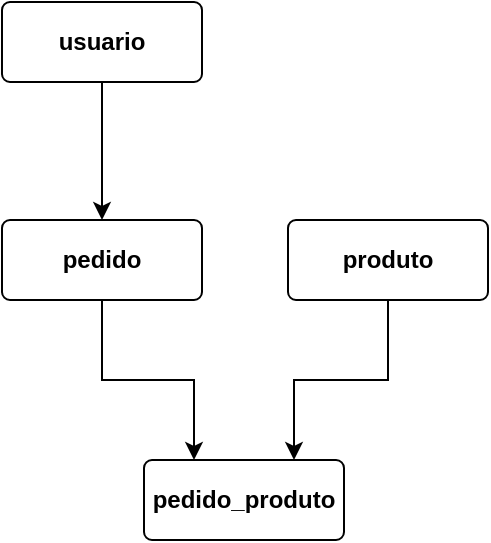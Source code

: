 <mxfile version="24.2.5" type="device" pages="2">
  <diagram name="Modelo Conceitual" id="Rq4ZKulTgbZzH9ILlsUI">
    <mxGraphModel dx="433" dy="262" grid="1" gridSize="11" guides="1" tooltips="1" connect="1" arrows="1" fold="1" page="1" pageScale="1" pageWidth="100" pageHeight="100" background="none" math="0" shadow="0">
      <root>
        <mxCell id="hx9NRhccYnPODzF3pF0Q-0" />
        <mxCell id="hx9NRhccYnPODzF3pF0Q-1" parent="hx9NRhccYnPODzF3pF0Q-0" />
        <mxCell id="DTOvAKEUdH5OQRuKb5gh-7" style="edgeStyle=orthogonalEdgeStyle;rounded=0;orthogonalLoop=1;jettySize=auto;html=1;exitX=0.5;exitY=1;exitDx=0;exitDy=0;entryX=0.5;entryY=0;entryDx=0;entryDy=0;" edge="1" parent="hx9NRhccYnPODzF3pF0Q-1" source="DTOvAKEUdH5OQRuKb5gh-0" target="DTOvAKEUdH5OQRuKb5gh-2">
          <mxGeometry relative="1" as="geometry" />
        </mxCell>
        <mxCell id="DTOvAKEUdH5OQRuKb5gh-0" value="&lt;b&gt;usuario&lt;/b&gt;" style="rounded=1;arcSize=10;whiteSpace=wrap;html=1;align=center;" vertex="1" parent="hx9NRhccYnPODzF3pF0Q-1">
          <mxGeometry x="329" y="121" width="100" height="40" as="geometry" />
        </mxCell>
        <mxCell id="DTOvAKEUdH5OQRuKb5gh-8" style="edgeStyle=orthogonalEdgeStyle;rounded=0;orthogonalLoop=1;jettySize=auto;html=1;exitX=0.5;exitY=1;exitDx=0;exitDy=0;entryX=0.25;entryY=0;entryDx=0;entryDy=0;" edge="1" parent="hx9NRhccYnPODzF3pF0Q-1" source="DTOvAKEUdH5OQRuKb5gh-2" target="DTOvAKEUdH5OQRuKb5gh-3">
          <mxGeometry relative="1" as="geometry" />
        </mxCell>
        <mxCell id="DTOvAKEUdH5OQRuKb5gh-2" value="&lt;b&gt;pedido&lt;/b&gt;" style="rounded=1;arcSize=10;whiteSpace=wrap;html=1;align=center;" vertex="1" parent="hx9NRhccYnPODzF3pF0Q-1">
          <mxGeometry x="329" y="230" width="100" height="40" as="geometry" />
        </mxCell>
        <mxCell id="DTOvAKEUdH5OQRuKb5gh-3" value="&lt;b&gt;pedido_produto&lt;/b&gt;" style="rounded=1;arcSize=10;whiteSpace=wrap;html=1;align=center;" vertex="1" parent="hx9NRhccYnPODzF3pF0Q-1">
          <mxGeometry x="400" y="350" width="100" height="40" as="geometry" />
        </mxCell>
        <mxCell id="DTOvAKEUdH5OQRuKb5gh-9" style="edgeStyle=orthogonalEdgeStyle;rounded=0;orthogonalLoop=1;jettySize=auto;html=1;exitX=0.5;exitY=1;exitDx=0;exitDy=0;entryX=0.75;entryY=0;entryDx=0;entryDy=0;" edge="1" parent="hx9NRhccYnPODzF3pF0Q-1" source="DTOvAKEUdH5OQRuKb5gh-5" target="DTOvAKEUdH5OQRuKb5gh-3">
          <mxGeometry relative="1" as="geometry" />
        </mxCell>
        <mxCell id="DTOvAKEUdH5OQRuKb5gh-5" value="&lt;b&gt;produto&lt;/b&gt;" style="rounded=1;arcSize=10;whiteSpace=wrap;html=1;align=center;" vertex="1" parent="hx9NRhccYnPODzF3pF0Q-1">
          <mxGeometry x="472" y="230" width="100" height="40" as="geometry" />
        </mxCell>
      </root>
    </mxGraphModel>
  </diagram>
  <diagram id="KUa92xElgcI66-CQzw7A" name="Modelo Lógico">
    <mxGraphModel dx="780" dy="434" grid="1" gridSize="11" guides="1" tooltips="1" connect="1" arrows="1" fold="1" page="1" pageScale="1" pageWidth="100" pageHeight="100" background="none" math="0" shadow="0">
      <root>
        <mxCell id="0" />
        <mxCell id="1" parent="0" />
        <mxCell id="BTcjS0n2cv33uusi3DQX-8" value="usuario" style="shape=table;startSize=30;container=1;collapsible=1;childLayout=tableLayout;fixedRows=1;rowLines=0;fontStyle=1;align=center;resizeLast=1;html=1;" vertex="1" parent="1">
          <mxGeometry x="176" y="33" width="180" height="110" as="geometry" />
        </mxCell>
        <mxCell id="BTcjS0n2cv33uusi3DQX-9" value="" style="shape=tableRow;horizontal=0;startSize=0;swimlaneHead=0;swimlaneBody=0;fillColor=none;collapsible=0;dropTarget=0;points=[[0,0.5],[1,0.5]];portConstraint=eastwest;top=0;left=0;right=0;bottom=1;" vertex="1" parent="BTcjS0n2cv33uusi3DQX-8">
          <mxGeometry y="30" width="180" height="30" as="geometry" />
        </mxCell>
        <mxCell id="BTcjS0n2cv33uusi3DQX-10" value="PK" style="shape=partialRectangle;connectable=0;fillColor=none;top=0;left=0;bottom=0;right=0;fontStyle=1;overflow=hidden;whiteSpace=wrap;html=1;" vertex="1" parent="BTcjS0n2cv33uusi3DQX-9">
          <mxGeometry width="30" height="30" as="geometry">
            <mxRectangle width="30" height="30" as="alternateBounds" />
          </mxGeometry>
        </mxCell>
        <mxCell id="BTcjS0n2cv33uusi3DQX-11" value="id" style="shape=partialRectangle;connectable=0;fillColor=none;top=0;left=0;bottom=0;right=0;align=left;spacingLeft=6;fontStyle=5;overflow=hidden;whiteSpace=wrap;html=1;" vertex="1" parent="BTcjS0n2cv33uusi3DQX-9">
          <mxGeometry x="30" width="150" height="30" as="geometry">
            <mxRectangle width="150" height="30" as="alternateBounds" />
          </mxGeometry>
        </mxCell>
        <mxCell id="BTcjS0n2cv33uusi3DQX-12" value="" style="shape=tableRow;horizontal=0;startSize=0;swimlaneHead=0;swimlaneBody=0;fillColor=none;collapsible=0;dropTarget=0;points=[[0,0.5],[1,0.5]];portConstraint=eastwest;top=0;left=0;right=0;bottom=0;" vertex="1" parent="BTcjS0n2cv33uusi3DQX-8">
          <mxGeometry y="60" width="180" height="30" as="geometry" />
        </mxCell>
        <mxCell id="BTcjS0n2cv33uusi3DQX-13" value="" style="shape=partialRectangle;connectable=0;fillColor=none;top=0;left=0;bottom=0;right=0;editable=1;overflow=hidden;whiteSpace=wrap;html=1;" vertex="1" parent="BTcjS0n2cv33uusi3DQX-12">
          <mxGeometry width="30" height="30" as="geometry">
            <mxRectangle width="30" height="30" as="alternateBounds" />
          </mxGeometry>
        </mxCell>
        <mxCell id="BTcjS0n2cv33uusi3DQX-14" value="nome" style="shape=partialRectangle;connectable=0;fillColor=none;top=0;left=0;bottom=0;right=0;align=left;spacingLeft=6;overflow=hidden;whiteSpace=wrap;html=1;" vertex="1" parent="BTcjS0n2cv33uusi3DQX-12">
          <mxGeometry x="30" width="150" height="30" as="geometry">
            <mxRectangle width="150" height="30" as="alternateBounds" />
          </mxGeometry>
        </mxCell>
        <mxCell id="BTcjS0n2cv33uusi3DQX-18" value="" style="shape=tableRow;horizontal=0;startSize=0;swimlaneHead=0;swimlaneBody=0;fillColor=none;collapsible=0;dropTarget=0;points=[[0,0.5],[1,0.5]];portConstraint=eastwest;top=0;left=0;right=0;bottom=0;" vertex="1" parent="BTcjS0n2cv33uusi3DQX-8">
          <mxGeometry y="90" width="180" height="20" as="geometry" />
        </mxCell>
        <mxCell id="BTcjS0n2cv33uusi3DQX-19" value="" style="shape=partialRectangle;connectable=0;fillColor=none;top=0;left=0;bottom=0;right=0;editable=1;overflow=hidden;whiteSpace=wrap;html=1;" vertex="1" parent="BTcjS0n2cv33uusi3DQX-18">
          <mxGeometry width="30" height="20" as="geometry">
            <mxRectangle width="30" height="20" as="alternateBounds" />
          </mxGeometry>
        </mxCell>
        <mxCell id="BTcjS0n2cv33uusi3DQX-20" value="" style="shape=partialRectangle;connectable=0;fillColor=none;top=0;left=0;bottom=0;right=0;align=left;spacingLeft=6;overflow=hidden;whiteSpace=wrap;html=1;" vertex="1" parent="BTcjS0n2cv33uusi3DQX-18">
          <mxGeometry x="30" width="150" height="20" as="geometry">
            <mxRectangle width="150" height="20" as="alternateBounds" />
          </mxGeometry>
        </mxCell>
        <mxCell id="BTcjS0n2cv33uusi3DQX-40" value="pedido" style="shape=table;startSize=30;container=1;collapsible=1;childLayout=tableLayout;fixedRows=1;rowLines=0;fontStyle=1;align=center;resizeLast=1;html=1;" vertex="1" parent="1">
          <mxGeometry x="176" y="165" width="180" height="150" as="geometry" />
        </mxCell>
        <mxCell id="BTcjS0n2cv33uusi3DQX-41" value="" style="shape=tableRow;horizontal=0;startSize=0;swimlaneHead=0;swimlaneBody=0;fillColor=none;collapsible=0;dropTarget=0;points=[[0,0.5],[1,0.5]];portConstraint=eastwest;top=0;left=0;right=0;bottom=1;" vertex="1" parent="BTcjS0n2cv33uusi3DQX-40">
          <mxGeometry y="30" width="180" height="30" as="geometry" />
        </mxCell>
        <mxCell id="BTcjS0n2cv33uusi3DQX-42" value="PK" style="shape=partialRectangle;connectable=0;fillColor=none;top=0;left=0;bottom=0;right=0;fontStyle=1;overflow=hidden;whiteSpace=wrap;html=1;" vertex="1" parent="BTcjS0n2cv33uusi3DQX-41">
          <mxGeometry width="30" height="30" as="geometry">
            <mxRectangle width="30" height="30" as="alternateBounds" />
          </mxGeometry>
        </mxCell>
        <mxCell id="BTcjS0n2cv33uusi3DQX-43" value="id" style="shape=partialRectangle;connectable=0;fillColor=none;top=0;left=0;bottom=0;right=0;align=left;spacingLeft=6;fontStyle=5;overflow=hidden;whiteSpace=wrap;html=1;" vertex="1" parent="BTcjS0n2cv33uusi3DQX-41">
          <mxGeometry x="30" width="150" height="30" as="geometry">
            <mxRectangle width="150" height="30" as="alternateBounds" />
          </mxGeometry>
        </mxCell>
        <mxCell id="BTcjS0n2cv33uusi3DQX-44" value="" style="shape=tableRow;horizontal=0;startSize=0;swimlaneHead=0;swimlaneBody=0;fillColor=none;collapsible=0;dropTarget=0;points=[[0,0.5],[1,0.5]];portConstraint=eastwest;top=0;left=0;right=0;bottom=0;" vertex="1" parent="BTcjS0n2cv33uusi3DQX-40">
          <mxGeometry y="60" width="180" height="30" as="geometry" />
        </mxCell>
        <mxCell id="BTcjS0n2cv33uusi3DQX-45" value="" style="shape=partialRectangle;connectable=0;fillColor=none;top=0;left=0;bottom=0;right=0;editable=1;overflow=hidden;whiteSpace=wrap;html=1;" vertex="1" parent="BTcjS0n2cv33uusi3DQX-44">
          <mxGeometry width="30" height="30" as="geometry">
            <mxRectangle width="30" height="30" as="alternateBounds" />
          </mxGeometry>
        </mxCell>
        <mxCell id="BTcjS0n2cv33uusi3DQX-46" value="data_compra" style="shape=partialRectangle;connectable=0;fillColor=none;top=0;left=0;bottom=0;right=0;align=left;spacingLeft=6;overflow=hidden;whiteSpace=wrap;html=1;" vertex="1" parent="BTcjS0n2cv33uusi3DQX-44">
          <mxGeometry x="30" width="150" height="30" as="geometry">
            <mxRectangle width="150" height="30" as="alternateBounds" />
          </mxGeometry>
        </mxCell>
        <mxCell id="BTcjS0n2cv33uusi3DQX-47" value="" style="shape=tableRow;horizontal=0;startSize=0;swimlaneHead=0;swimlaneBody=0;fillColor=none;collapsible=0;dropTarget=0;points=[[0,0.5],[1,0.5]];portConstraint=eastwest;top=0;left=0;right=0;bottom=0;" vertex="1" parent="BTcjS0n2cv33uusi3DQX-40">
          <mxGeometry y="90" width="180" height="30" as="geometry" />
        </mxCell>
        <mxCell id="BTcjS0n2cv33uusi3DQX-48" value="" style="shape=partialRectangle;connectable=0;fillColor=none;top=0;left=0;bottom=0;right=0;editable=1;overflow=hidden;whiteSpace=wrap;html=1;" vertex="1" parent="BTcjS0n2cv33uusi3DQX-47">
          <mxGeometry width="30" height="30" as="geometry">
            <mxRectangle width="30" height="30" as="alternateBounds" />
          </mxGeometry>
        </mxCell>
        <mxCell id="BTcjS0n2cv33uusi3DQX-49" value="valor_total" style="shape=partialRectangle;connectable=0;fillColor=none;top=0;left=0;bottom=0;right=0;align=left;spacingLeft=6;overflow=hidden;whiteSpace=wrap;html=1;" vertex="1" parent="BTcjS0n2cv33uusi3DQX-47">
          <mxGeometry x="30" width="150" height="30" as="geometry">
            <mxRectangle width="150" height="30" as="alternateBounds" />
          </mxGeometry>
        </mxCell>
        <mxCell id="BTcjS0n2cv33uusi3DQX-50" value="" style="shape=tableRow;horizontal=0;startSize=0;swimlaneHead=0;swimlaneBody=0;fillColor=none;collapsible=0;dropTarget=0;points=[[0,0.5],[1,0.5]];portConstraint=eastwest;top=0;left=0;right=0;bottom=0;" vertex="1" parent="BTcjS0n2cv33uusi3DQX-40">
          <mxGeometry y="120" width="180" height="30" as="geometry" />
        </mxCell>
        <mxCell id="BTcjS0n2cv33uusi3DQX-51" value="FK" style="shape=partialRectangle;connectable=0;fillColor=none;top=0;left=0;bottom=0;right=0;editable=1;overflow=hidden;whiteSpace=wrap;html=1;" vertex="1" parent="BTcjS0n2cv33uusi3DQX-50">
          <mxGeometry width="30" height="30" as="geometry">
            <mxRectangle width="30" height="30" as="alternateBounds" />
          </mxGeometry>
        </mxCell>
        <mxCell id="BTcjS0n2cv33uusi3DQX-52" value="id_usuario" style="shape=partialRectangle;connectable=0;fillColor=none;top=0;left=0;bottom=0;right=0;align=left;spacingLeft=6;overflow=hidden;whiteSpace=wrap;html=1;" vertex="1" parent="BTcjS0n2cv33uusi3DQX-50">
          <mxGeometry x="30" width="150" height="30" as="geometry">
            <mxRectangle width="150" height="30" as="alternateBounds" />
          </mxGeometry>
        </mxCell>
        <mxCell id="BTcjS0n2cv33uusi3DQX-53" value="produto" style="shape=table;startSize=30;container=1;collapsible=1;childLayout=tableLayout;fixedRows=1;rowLines=0;fontStyle=1;align=center;resizeLast=1;html=1;gradientColor=none;strokeColor=#0d0d0d;" vertex="1" parent="1">
          <mxGeometry x="450" y="165" width="180" height="120" as="geometry" />
        </mxCell>
        <mxCell id="BTcjS0n2cv33uusi3DQX-54" value="" style="shape=tableRow;horizontal=0;startSize=0;swimlaneHead=0;swimlaneBody=0;fillColor=none;collapsible=0;dropTarget=0;points=[[0,0.5],[1,0.5]];portConstraint=eastwest;top=0;left=0;right=0;bottom=1;" vertex="1" parent="BTcjS0n2cv33uusi3DQX-53">
          <mxGeometry y="30" width="180" height="30" as="geometry" />
        </mxCell>
        <mxCell id="BTcjS0n2cv33uusi3DQX-55" value="PK" style="shape=partialRectangle;connectable=0;fillColor=none;top=0;left=0;bottom=0;right=0;fontStyle=1;overflow=hidden;whiteSpace=wrap;html=1;" vertex="1" parent="BTcjS0n2cv33uusi3DQX-54">
          <mxGeometry width="30" height="30" as="geometry">
            <mxRectangle width="30" height="30" as="alternateBounds" />
          </mxGeometry>
        </mxCell>
        <mxCell id="BTcjS0n2cv33uusi3DQX-56" value="id" style="shape=partialRectangle;connectable=0;fillColor=none;top=0;left=0;bottom=0;right=0;align=left;spacingLeft=6;fontStyle=5;overflow=hidden;whiteSpace=wrap;html=1;" vertex="1" parent="BTcjS0n2cv33uusi3DQX-54">
          <mxGeometry x="30" width="150" height="30" as="geometry">
            <mxRectangle width="150" height="30" as="alternateBounds" />
          </mxGeometry>
        </mxCell>
        <mxCell id="BTcjS0n2cv33uusi3DQX-57" value="" style="shape=tableRow;horizontal=0;startSize=0;swimlaneHead=0;swimlaneBody=0;fillColor=none;collapsible=0;dropTarget=0;points=[[0,0.5],[1,0.5]];portConstraint=eastwest;top=0;left=0;right=0;bottom=0;" vertex="1" parent="BTcjS0n2cv33uusi3DQX-53">
          <mxGeometry y="60" width="180" height="30" as="geometry" />
        </mxCell>
        <mxCell id="BTcjS0n2cv33uusi3DQX-58" value="" style="shape=partialRectangle;connectable=0;fillColor=none;top=0;left=0;bottom=0;right=0;editable=1;overflow=hidden;whiteSpace=wrap;html=1;" vertex="1" parent="BTcjS0n2cv33uusi3DQX-57">
          <mxGeometry width="30" height="30" as="geometry">
            <mxRectangle width="30" height="30" as="alternateBounds" />
          </mxGeometry>
        </mxCell>
        <mxCell id="BTcjS0n2cv33uusi3DQX-59" value="" style="shape=partialRectangle;connectable=0;fillColor=none;top=0;left=0;bottom=0;right=0;align=left;spacingLeft=6;overflow=hidden;whiteSpace=wrap;html=1;" vertex="1" parent="BTcjS0n2cv33uusi3DQX-57">
          <mxGeometry x="30" width="150" height="30" as="geometry">
            <mxRectangle width="150" height="30" as="alternateBounds" />
          </mxGeometry>
        </mxCell>
        <mxCell id="BTcjS0n2cv33uusi3DQX-63" value="" style="shape=tableRow;horizontal=0;startSize=0;swimlaneHead=0;swimlaneBody=0;fillColor=none;collapsible=0;dropTarget=0;points=[[0,0.5],[1,0.5]];portConstraint=eastwest;top=0;left=0;right=0;bottom=0;" vertex="1" parent="BTcjS0n2cv33uusi3DQX-53">
          <mxGeometry y="90" width="180" height="30" as="geometry" />
        </mxCell>
        <mxCell id="BTcjS0n2cv33uusi3DQX-64" value="" style="shape=partialRectangle;connectable=0;fillColor=none;top=0;left=0;bottom=0;right=0;editable=1;overflow=hidden;whiteSpace=wrap;html=1;" vertex="1" parent="BTcjS0n2cv33uusi3DQX-63">
          <mxGeometry width="30" height="30" as="geometry">
            <mxRectangle width="30" height="30" as="alternateBounds" />
          </mxGeometry>
        </mxCell>
        <mxCell id="BTcjS0n2cv33uusi3DQX-65" value="" style="shape=partialRectangle;connectable=0;fillColor=none;top=0;left=0;bottom=0;right=0;align=left;spacingLeft=6;overflow=hidden;whiteSpace=wrap;html=1;" vertex="1" parent="BTcjS0n2cv33uusi3DQX-63">
          <mxGeometry x="30" width="150" height="30" as="geometry">
            <mxRectangle width="150" height="30" as="alternateBounds" />
          </mxGeometry>
        </mxCell>
        <mxCell id="BTcjS0n2cv33uusi3DQX-66" value="pedido_produto" style="shape=table;startSize=30;container=1;collapsible=1;childLayout=tableLayout;fixedRows=1;rowLines=0;fontStyle=1;align=center;resizeLast=1;html=1;" vertex="1" parent="1">
          <mxGeometry x="450" y="315" width="180" height="150" as="geometry" />
        </mxCell>
        <mxCell id="BTcjS0n2cv33uusi3DQX-67" value="" style="shape=tableRow;horizontal=0;startSize=0;swimlaneHead=0;swimlaneBody=0;fillColor=none;collapsible=0;dropTarget=0;points=[[0,0.5],[1,0.5]];portConstraint=eastwest;top=0;left=0;right=0;bottom=1;" vertex="1" parent="BTcjS0n2cv33uusi3DQX-66">
          <mxGeometry y="30" width="180" height="30" as="geometry" />
        </mxCell>
        <mxCell id="BTcjS0n2cv33uusi3DQX-68" value="PK" style="shape=partialRectangle;connectable=0;fillColor=none;top=0;left=0;bottom=0;right=0;fontStyle=1;overflow=hidden;whiteSpace=wrap;html=1;" vertex="1" parent="BTcjS0n2cv33uusi3DQX-67">
          <mxGeometry width="30" height="30" as="geometry">
            <mxRectangle width="30" height="30" as="alternateBounds" />
          </mxGeometry>
        </mxCell>
        <mxCell id="BTcjS0n2cv33uusi3DQX-69" value="id" style="shape=partialRectangle;connectable=0;fillColor=none;top=0;left=0;bottom=0;right=0;align=left;spacingLeft=6;fontStyle=5;overflow=hidden;whiteSpace=wrap;html=1;" vertex="1" parent="BTcjS0n2cv33uusi3DQX-67">
          <mxGeometry x="30" width="150" height="30" as="geometry">
            <mxRectangle width="150" height="30" as="alternateBounds" />
          </mxGeometry>
        </mxCell>
        <mxCell id="BTcjS0n2cv33uusi3DQX-70" value="" style="shape=tableRow;horizontal=0;startSize=0;swimlaneHead=0;swimlaneBody=0;fillColor=none;collapsible=0;dropTarget=0;points=[[0,0.5],[1,0.5]];portConstraint=eastwest;top=0;left=0;right=0;bottom=0;" vertex="1" parent="BTcjS0n2cv33uusi3DQX-66">
          <mxGeometry y="60" width="180" height="30" as="geometry" />
        </mxCell>
        <mxCell id="BTcjS0n2cv33uusi3DQX-71" value="FK" style="shape=partialRectangle;connectable=0;fillColor=none;top=0;left=0;bottom=0;right=0;editable=1;overflow=hidden;whiteSpace=wrap;html=1;" vertex="1" parent="BTcjS0n2cv33uusi3DQX-70">
          <mxGeometry width="30" height="30" as="geometry">
            <mxRectangle width="30" height="30" as="alternateBounds" />
          </mxGeometry>
        </mxCell>
        <mxCell id="BTcjS0n2cv33uusi3DQX-72" value="id_pedido" style="shape=partialRectangle;connectable=0;fillColor=none;top=0;left=0;bottom=0;right=0;align=left;spacingLeft=6;overflow=hidden;whiteSpace=wrap;html=1;" vertex="1" parent="BTcjS0n2cv33uusi3DQX-70">
          <mxGeometry x="30" width="150" height="30" as="geometry">
            <mxRectangle width="150" height="30" as="alternateBounds" />
          </mxGeometry>
        </mxCell>
        <mxCell id="BTcjS0n2cv33uusi3DQX-73" value="" style="shape=tableRow;horizontal=0;startSize=0;swimlaneHead=0;swimlaneBody=0;fillColor=none;collapsible=0;dropTarget=0;points=[[0,0.5],[1,0.5]];portConstraint=eastwest;top=0;left=0;right=0;bottom=0;" vertex="1" parent="BTcjS0n2cv33uusi3DQX-66">
          <mxGeometry y="90" width="180" height="30" as="geometry" />
        </mxCell>
        <mxCell id="BTcjS0n2cv33uusi3DQX-74" value="FK" style="shape=partialRectangle;connectable=0;fillColor=none;top=0;left=0;bottom=0;right=0;editable=1;overflow=hidden;whiteSpace=wrap;html=1;" vertex="1" parent="BTcjS0n2cv33uusi3DQX-73">
          <mxGeometry width="30" height="30" as="geometry">
            <mxRectangle width="30" height="30" as="alternateBounds" />
          </mxGeometry>
        </mxCell>
        <mxCell id="BTcjS0n2cv33uusi3DQX-75" value="id_produto" style="shape=partialRectangle;connectable=0;fillColor=none;top=0;left=0;bottom=0;right=0;align=left;spacingLeft=6;overflow=hidden;whiteSpace=wrap;html=1;" vertex="1" parent="BTcjS0n2cv33uusi3DQX-73">
          <mxGeometry x="30" width="150" height="30" as="geometry">
            <mxRectangle width="150" height="30" as="alternateBounds" />
          </mxGeometry>
        </mxCell>
        <mxCell id="BTcjS0n2cv33uusi3DQX-76" value="" style="shape=tableRow;horizontal=0;startSize=0;swimlaneHead=0;swimlaneBody=0;fillColor=none;collapsible=0;dropTarget=0;points=[[0,0.5],[1,0.5]];portConstraint=eastwest;top=0;left=0;right=0;bottom=0;" vertex="1" parent="BTcjS0n2cv33uusi3DQX-66">
          <mxGeometry y="120" width="180" height="30" as="geometry" />
        </mxCell>
        <mxCell id="BTcjS0n2cv33uusi3DQX-77" value="" style="shape=partialRectangle;connectable=0;fillColor=none;top=0;left=0;bottom=0;right=0;editable=1;overflow=hidden;whiteSpace=wrap;html=1;" vertex="1" parent="BTcjS0n2cv33uusi3DQX-76">
          <mxGeometry width="30" height="30" as="geometry">
            <mxRectangle width="30" height="30" as="alternateBounds" />
          </mxGeometry>
        </mxCell>
        <mxCell id="BTcjS0n2cv33uusi3DQX-78" value="valor" style="shape=partialRectangle;connectable=0;fillColor=none;top=0;left=0;bottom=0;right=0;align=left;spacingLeft=6;overflow=hidden;whiteSpace=wrap;html=1;" vertex="1" parent="BTcjS0n2cv33uusi3DQX-76">
          <mxGeometry x="30" width="150" height="30" as="geometry">
            <mxRectangle width="150" height="30" as="alternateBounds" />
          </mxGeometry>
        </mxCell>
        <mxCell id="BTcjS0n2cv33uusi3DQX-94" style="edgeStyle=orthogonalEdgeStyle;rounded=0;orthogonalLoop=1;jettySize=auto;html=1;exitX=1;exitY=0.5;exitDx=0;exitDy=0;entryX=0;entryY=0.5;entryDx=0;entryDy=0;" edge="1" parent="1" source="BTcjS0n2cv33uusi3DQX-41" target="BTcjS0n2cv33uusi3DQX-70">
          <mxGeometry relative="1" as="geometry" />
        </mxCell>
        <mxCell id="BTcjS0n2cv33uusi3DQX-95" style="edgeStyle=orthogonalEdgeStyle;rounded=0;orthogonalLoop=1;jettySize=auto;html=1;exitX=0;exitY=0.5;exitDx=0;exitDy=0;entryX=0;entryY=0.5;entryDx=0;entryDy=0;" edge="1" parent="1" source="BTcjS0n2cv33uusi3DQX-54" target="BTcjS0n2cv33uusi3DQX-73">
          <mxGeometry relative="1" as="geometry" />
        </mxCell>
        <mxCell id="KdyQR_OFLc71Rkm98Zca-1" style="edgeStyle=orthogonalEdgeStyle;rounded=0;orthogonalLoop=1;jettySize=auto;html=1;exitX=0;exitY=0.5;exitDx=0;exitDy=0;entryX=0;entryY=0.5;entryDx=0;entryDy=0;" edge="1" parent="1" source="BTcjS0n2cv33uusi3DQX-9" target="BTcjS0n2cv33uusi3DQX-50">
          <mxGeometry relative="1" as="geometry" />
        </mxCell>
      </root>
    </mxGraphModel>
  </diagram>
</mxfile>
